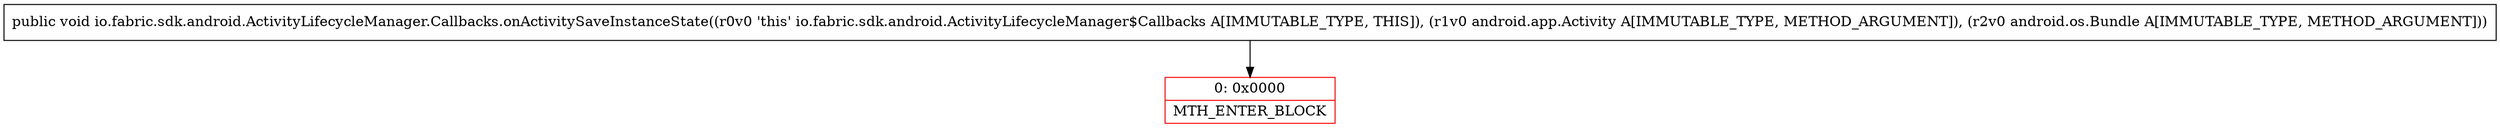 digraph "CFG forio.fabric.sdk.android.ActivityLifecycleManager.Callbacks.onActivitySaveInstanceState(Landroid\/app\/Activity;Landroid\/os\/Bundle;)V" {
subgraph cluster_Region_499093202 {
label = "R(0)";
node [shape=record,color=blue];
}
Node_0 [shape=record,color=red,label="{0\:\ 0x0000|MTH_ENTER_BLOCK\l}"];
MethodNode[shape=record,label="{public void io.fabric.sdk.android.ActivityLifecycleManager.Callbacks.onActivitySaveInstanceState((r0v0 'this' io.fabric.sdk.android.ActivityLifecycleManager$Callbacks A[IMMUTABLE_TYPE, THIS]), (r1v0 android.app.Activity A[IMMUTABLE_TYPE, METHOD_ARGUMENT]), (r2v0 android.os.Bundle A[IMMUTABLE_TYPE, METHOD_ARGUMENT])) }"];
MethodNode -> Node_0;
}

